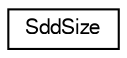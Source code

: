 digraph "Graphical Class Hierarchy"
{
  edge [fontname="FreeSans",fontsize="10",labelfontname="FreeSans",labelfontsize="10"];
  node [fontname="FreeSans",fontsize="10",shape=record];
  rankdir="LR";
  Node1 [label="SddSize",height=0.2,width=0.4,color="black", fillcolor="white", style="filled",URL="$classSddSize.html"];
}
